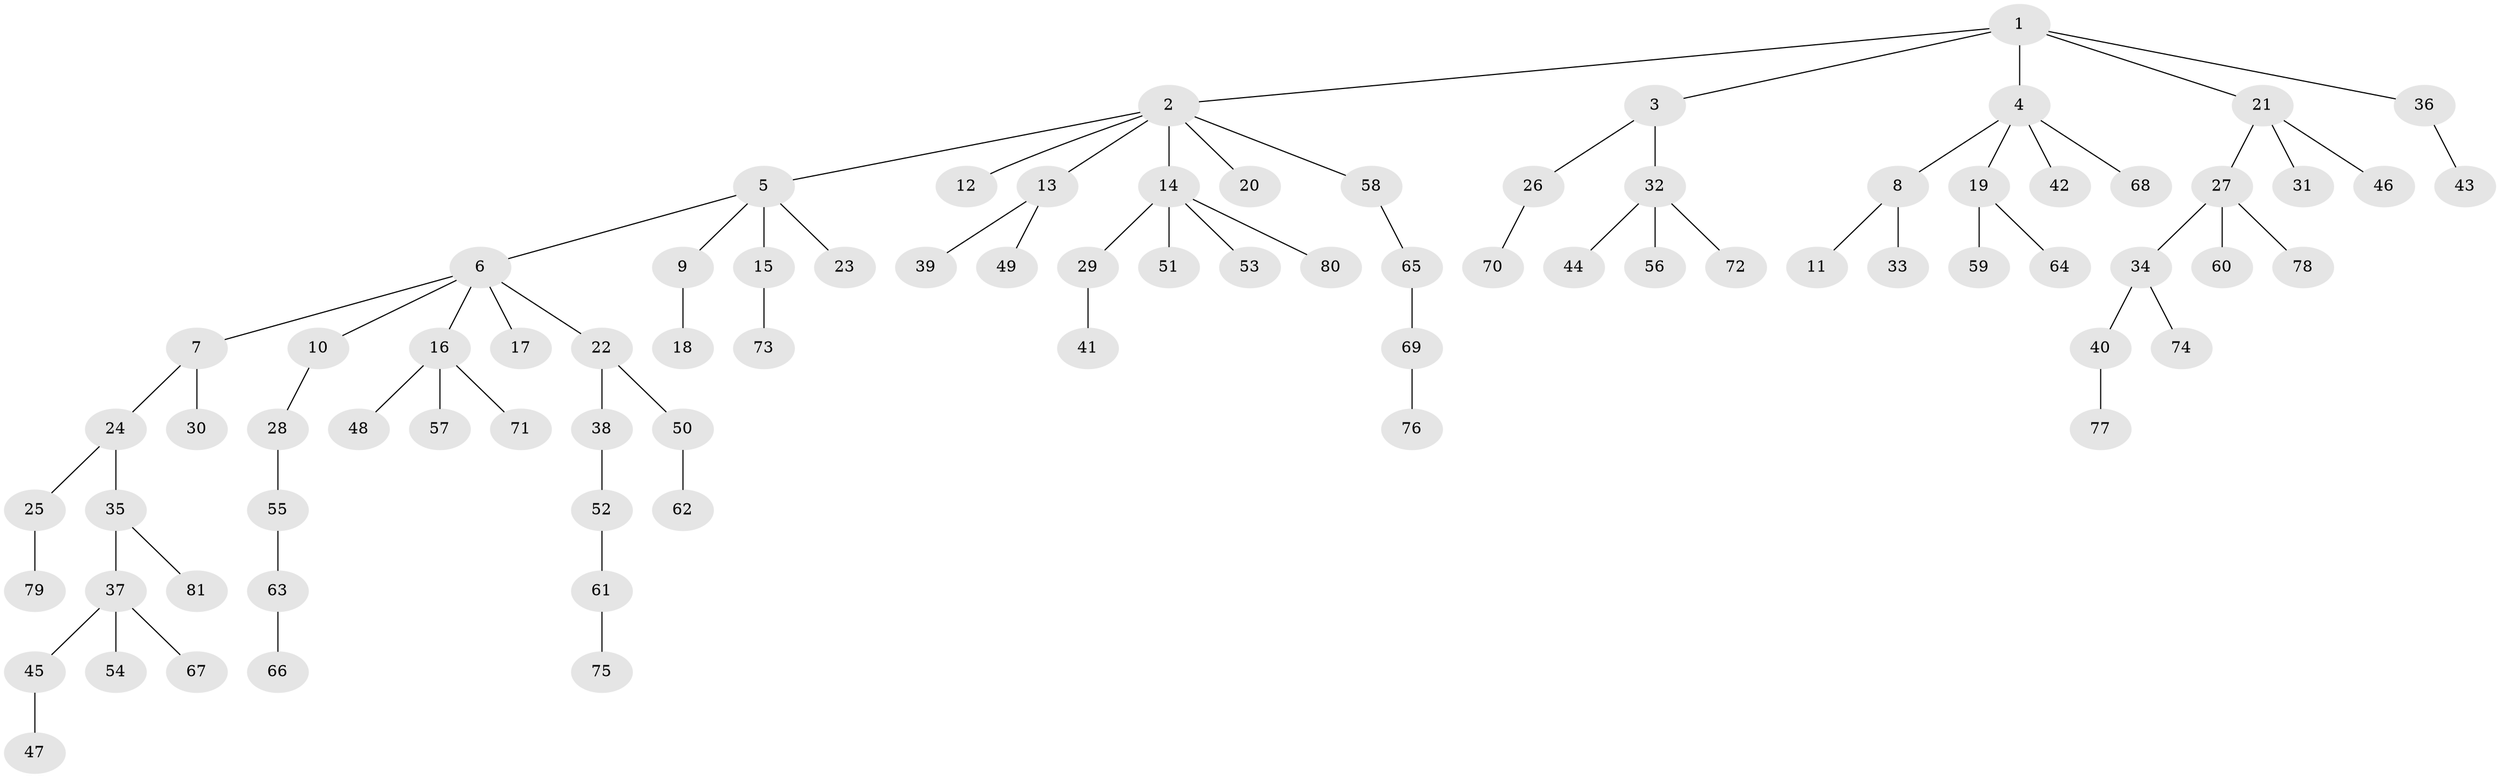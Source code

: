 // Generated by graph-tools (version 1.1) at 2025/26/03/09/25 03:26:30]
// undirected, 81 vertices, 80 edges
graph export_dot {
graph [start="1"]
  node [color=gray90,style=filled];
  1;
  2;
  3;
  4;
  5;
  6;
  7;
  8;
  9;
  10;
  11;
  12;
  13;
  14;
  15;
  16;
  17;
  18;
  19;
  20;
  21;
  22;
  23;
  24;
  25;
  26;
  27;
  28;
  29;
  30;
  31;
  32;
  33;
  34;
  35;
  36;
  37;
  38;
  39;
  40;
  41;
  42;
  43;
  44;
  45;
  46;
  47;
  48;
  49;
  50;
  51;
  52;
  53;
  54;
  55;
  56;
  57;
  58;
  59;
  60;
  61;
  62;
  63;
  64;
  65;
  66;
  67;
  68;
  69;
  70;
  71;
  72;
  73;
  74;
  75;
  76;
  77;
  78;
  79;
  80;
  81;
  1 -- 2;
  1 -- 3;
  1 -- 4;
  1 -- 21;
  1 -- 36;
  2 -- 5;
  2 -- 12;
  2 -- 13;
  2 -- 14;
  2 -- 20;
  2 -- 58;
  3 -- 26;
  3 -- 32;
  4 -- 8;
  4 -- 19;
  4 -- 42;
  4 -- 68;
  5 -- 6;
  5 -- 9;
  5 -- 15;
  5 -- 23;
  6 -- 7;
  6 -- 10;
  6 -- 16;
  6 -- 17;
  6 -- 22;
  7 -- 24;
  7 -- 30;
  8 -- 11;
  8 -- 33;
  9 -- 18;
  10 -- 28;
  13 -- 39;
  13 -- 49;
  14 -- 29;
  14 -- 51;
  14 -- 53;
  14 -- 80;
  15 -- 73;
  16 -- 48;
  16 -- 57;
  16 -- 71;
  19 -- 59;
  19 -- 64;
  21 -- 27;
  21 -- 31;
  21 -- 46;
  22 -- 38;
  22 -- 50;
  24 -- 25;
  24 -- 35;
  25 -- 79;
  26 -- 70;
  27 -- 34;
  27 -- 60;
  27 -- 78;
  28 -- 55;
  29 -- 41;
  32 -- 44;
  32 -- 56;
  32 -- 72;
  34 -- 40;
  34 -- 74;
  35 -- 37;
  35 -- 81;
  36 -- 43;
  37 -- 45;
  37 -- 54;
  37 -- 67;
  38 -- 52;
  40 -- 77;
  45 -- 47;
  50 -- 62;
  52 -- 61;
  55 -- 63;
  58 -- 65;
  61 -- 75;
  63 -- 66;
  65 -- 69;
  69 -- 76;
}
